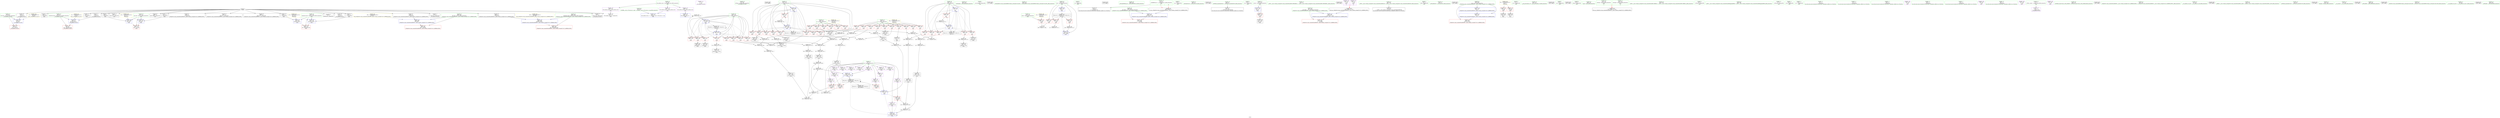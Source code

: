 digraph "SVFG" {
	label="SVFG";

	Node0x561d072da0f0 [shape=record,color=grey,label="{NodeID: 0\nNullPtr}"];
	Node0x561d072da0f0 -> Node0x561d072f9d60[style=solid];
	Node0x561d072da0f0 -> Node0x561d072f9e60[style=solid];
	Node0x561d072da0f0 -> Node0x561d072f9f30[style=solid];
	Node0x561d072da0f0 -> Node0x561d072fa000[style=solid];
	Node0x561d072da0f0 -> Node0x561d072fa0d0[style=solid];
	Node0x561d072da0f0 -> Node0x561d072fa1a0[style=solid];
	Node0x561d072da0f0 -> Node0x561d072fa270[style=solid];
	Node0x561d072da0f0 -> Node0x561d072fa340[style=solid];
	Node0x561d072da0f0 -> Node0x561d072fa410[style=solid];
	Node0x561d072da0f0 -> Node0x561d072fa4e0[style=solid];
	Node0x561d072da0f0 -> Node0x561d072fa5b0[style=solid];
	Node0x561d072da0f0 -> Node0x561d072fa680[style=solid];
	Node0x561d072da0f0 -> Node0x561d072fa750[style=solid];
	Node0x561d072da0f0 -> Node0x561d072fa820[style=solid];
	Node0x561d072da0f0 -> Node0x561d072fa8f0[style=solid];
	Node0x561d072da0f0 -> Node0x561d072fa9c0[style=solid];
	Node0x561d072da0f0 -> Node0x561d072faa90[style=solid];
	Node0x561d072da0f0 -> Node0x561d072fab60[style=solid];
	Node0x561d072da0f0 -> Node0x561d072fac30[style=solid];
	Node0x561d072da0f0 -> Node0x561d072fb880[style=solid];
	Node0x561d072fb780 [shape=record,color=blue,label="{NodeID: 194\n431\<--34\nllvm.global_ctors_1\<--_GLOBAL__sub_I_C.Tan.one_0_1.cpp\nGlob }"];
	Node0x561d072f8790 [shape=record,color=purple,label="{NodeID: 111\n71\<--11\n\<--.str\n__cxx_global_var_init.1\n}"];
	Node0x561d072f6a00 [shape=record,color=green,label="{NodeID: 28\n62\<--63\nref.tmp\<--ref.tmp_field_insensitive\n__cxx_global_var_init.1\n}"];
	Node0x561d073016c0 [shape=record,color=black,label="{NodeID: 388\n157 = PHI()\n}"];
	Node0x561d07309ba0 [shape=record,color=grey,label="{NodeID: 305\n304 = Binary(303, 191, )\n}"];
	Node0x561d07309ba0 -> Node0x561d072fc5b0[style=solid];
	Node0x561d072fe950 [shape=record,color=red,label="{NodeID: 139\n345\<--116\nexn\<--exn.slot\nmain\n}"];
	Node0x561d072f9350 [shape=record,color=green,label="{NodeID: 56\n331\<--332\n_ZNSolsEd\<--_ZNSolsEd_field_insensitive\n}"];
	Node0x561d07300010 [shape=record,color=red,label="{NodeID: 167\n236\<--132\n\<--i27\nmain\n}"];
	Node0x561d07300010 -> Node0x561d0730bb20[style=solid];
	Node0x561d072fab60 [shape=record,color=black,label="{NodeID: 84\n397\<--3\nlpad.val\<--dummyVal\n_ZStplIcSt11char_traitsIcESaIcEENSt7__cxx1112basic_stringIT_T0_T1_EERKS8_PKS5_\n}"];
	Node0x561d072eae80 [shape=record,color=green,label="{NodeID: 1\n7\<--1\n__dso_handle\<--dummyObj\nGlob }"];
	Node0x561d0731cc80 [shape=record,color=yellow,style=double,label="{NodeID: 361\n36V_1 = ENCHI(MR_36V_0)\npts\{367 \}\nFun[_ZStplIcSt11char_traitsIcESaIcEENSt7__cxx1112basic_stringIT_T0_T1_EERKS8_PKS5_]}"];
	Node0x561d0731cc80 -> Node0x561d072fcb60[style=dashed];
	Node0x561d072fb880 [shape=record,color=blue, style = dotted,label="{NodeID: 195\n432\<--3\nllvm.global_ctors_2\<--dummyVal\nGlob }"];
	Node0x561d072f8860 [shape=record,color=purple,label="{NodeID: 112\n180\<--13\n\<--dp\nmain\n}"];
	Node0x561d072f8860 -> Node0x561d072fbcc0[style=solid];
	Node0x561d072f6ad0 [shape=record,color=green,label="{NodeID: 29\n64\<--65\nexn.slot\<--exn.slot_field_insensitive\n__cxx_global_var_init.1\n}"];
	Node0x561d072f6ad0 -> Node0x561d072fe6e0[style=solid];
	Node0x561d072f6ad0 -> Node0x561d072fb980[style=solid];
	Node0x561d073017c0 [shape=record,color=black,label="{NodeID: 389\n171 = PHI()\n}"];
	Node0x561d07309d20 [shape=record,color=grey,label="{NodeID: 306\n293 = Binary(283, 292, )\n}"];
	Node0x561d07309d20 -> Node0x561d07308ca0[style=solid];
	Node0x561d072fea20 [shape=record,color=red,label="{NodeID: 140\n346\<--118\nsel\<--ehselector.slot\nmain\n}"];
	Node0x561d072f9450 [shape=record,color=green,label="{NodeID: 57\n334\<--335\n_ZSt4endlIcSt11char_traitsIcEERSt13basic_ostreamIT_T0_ES6_\<--_ZSt4endlIcSt11char_traitsIcEERSt13basic_ostreamIT_T0_ES6__field_insensitive\n}"];
	Node0x561d073178f0 [shape=record,color=black,label="{NodeID: 334\nMR_16V_3 = PHI(MR_16V_4, MR_16V_2, )\npts\{125 \}\n}"];
	Node0x561d073178f0 -> Node0x561d072febc0[style=dashed];
	Node0x561d073178f0 -> Node0x561d072fec90[style=dashed];
	Node0x561d073178f0 -> Node0x561d072fed60[style=dashed];
	Node0x561d073178f0 -> Node0x561d072fc750[style=dashed];
	Node0x561d073000e0 [shape=record,color=red,label="{NodeID: 168\n243\<--132\n\<--i27\nmain\n}"];
	Node0x561d073000e0 -> Node0x561d0730bfa0[style=solid];
	Node0x561d072fac30 [shape=record,color=black,label="{NodeID: 85\n398\<--3\nlpad.val1\<--dummyVal\n_ZStplIcSt11char_traitsIcESaIcEENSt7__cxx1112basic_stringIT_T0_T1_EERKS8_PKS5_\n}"];
	Node0x561d072da1e0 [shape=record,color=green,label="{NodeID: 2\n11\<--1\n.str\<--dummyObj\nGlob }"];
	Node0x561d0731cd60 [shape=record,color=yellow,style=double,label="{NodeID: 362\n38V_1 = ENCHI(MR_38V_0)\npts\{369 \}\nFun[_ZStplIcSt11char_traitsIcESaIcEENSt7__cxx1112basic_stringIT_T0_T1_EERKS8_PKS5_]}"];
	Node0x561d0731cd60 -> Node0x561d072fcc30[style=dashed];
	Node0x561d072fb980 [shape=record,color=blue,label="{NodeID: 196\n64\<--83\nexn.slot\<--\n__cxx_global_var_init.1\n}"];
	Node0x561d072fb980 -> Node0x561d072fe6e0[style=dashed];
	Node0x561d072f8930 [shape=record,color=purple,label="{NodeID: 113\n193\<--13\narrayidx\<--dp\nmain\n}"];
	Node0x561d072f6ba0 [shape=record,color=green,label="{NodeID: 30\n66\<--67\nehselector.slot\<--ehselector.slot_field_insensitive\n__cxx_global_var_init.1\n}"];
	Node0x561d072f6ba0 -> Node0x561d072fe7b0[style=solid];
	Node0x561d072f6ba0 -> Node0x561d072fba50[style=solid];
	Node0x561d073018c0 [shape=record,color=black,label="{NodeID: 390\n172 = PHI()\n}"];
	Node0x561d07309ea0 [shape=record,color=grey,label="{NodeID: 307\n283 = Binary(277, 282, )\n}"];
	Node0x561d07309ea0 -> Node0x561d07309d20[style=solid];
	Node0x561d072feaf0 [shape=record,color=red,label="{NodeID: 141\n168\<--122\n\<--tests\nmain\n}"];
	Node0x561d072feaf0 -> Node0x561d0730bca0[style=solid];
	Node0x561d072f9550 [shape=record,color=green,label="{NodeID: 58\n336\<--337\n_ZNSolsEPFRSoS_E\<--_ZNSolsEPFRSoS_E_field_insensitive\n}"];
	Node0x561d07317df0 [shape=record,color=black,label="{NodeID: 335\nMR_22V_2 = PHI(MR_22V_4, MR_22V_1, )\npts\{131 \}\n}"];
	Node0x561d07317df0 -> Node0x561d072fbd90[style=dashed];
	Node0x561d073001b0 [shape=record,color=red,label="{NodeID: 169\n246\<--132\n\<--i27\nmain\n}"];
	Node0x561d073001b0 -> Node0x561d0730b0a0[style=solid];
	Node0x561d072fad00 [shape=record,color=black,label="{NodeID: 86\n9\<--8\n\<--_ZL4fileB5cxx11\nCan only get source location for instruction, argument, global var or function.}"];
	Node0x561d072eb2a0 [shape=record,color=green,label="{NodeID: 3\n16\<--1\n.str.2\<--dummyObj\nGlob }"];
	Node0x561d072fba50 [shape=record,color=blue,label="{NodeID: 197\n66\<--85\nehselector.slot\<--\n__cxx_global_var_init.1\n}"];
	Node0x561d072fba50 -> Node0x561d072fe7b0[style=dashed];
	Node0x561d072f8a00 [shape=record,color=purple,label="{NodeID: 114\n194\<--13\narrayidx15\<--dp\nmain\n}"];
	Node0x561d072f8a00 -> Node0x561d07300de0[style=solid];
	Node0x561d072f6c70 [shape=record,color=green,label="{NodeID: 31\n69\<--70\n_ZNSaIcEC1Ev\<--_ZNSaIcEC1Ev_field_insensitive\n}"];
	Node0x561d07301990 [shape=record,color=black,label="{NodeID: 391\n313 = PHI()\n}"];
	Node0x561d0730a020 [shape=record,color=grey,label="{NodeID: 308\n286 = Binary(284, 285, )\n}"];
	Node0x561d0730a020 -> Node0x561d0730a320[style=solid];
	Node0x561d072febc0 [shape=record,color=red,label="{NodeID: 142\n167\<--124\n\<--test\nmain\n}"];
	Node0x561d072febc0 -> Node0x561d0730bca0[style=solid];
	Node0x561d072f9650 [shape=record,color=green,label="{NodeID: 59\n360\<--361\n__lhs.addr\<--__lhs.addr_field_insensitive\n_ZStplIcSt11char_traitsIcESaIcEENSt7__cxx1112basic_stringIT_T0_T1_EERKS8_PKS5_\n}"];
	Node0x561d072f9650 -> Node0x561d07301120[style=solid];
	Node0x561d072f9650 -> Node0x561d072fc820[style=solid];
	Node0x561d073182f0 [shape=record,color=black,label="{NodeID: 336\nMR_24V_2 = PHI(MR_24V_4, MR_24V_1, )\npts\{133 \}\n}"];
	Node0x561d073182f0 -> Node0x561d072fc340[style=dashed];
	Node0x561d07300280 [shape=record,color=red,label="{NodeID: 170\n255\<--132\n\<--i27\nmain\n}"];
	Node0x561d07300280 -> Node0x561d0730b9a0[style=solid];
	Node0x561d072fae00 [shape=record,color=black,label="{NodeID: 87\n45\<--46\n\<--_ZNSt8ios_base4InitD1Ev\nCan only get source location for instruction, argument, global var or function.}"];
	Node0x561d072eabb0 [shape=record,color=green,label="{NodeID: 4\n18\<--1\n.str.3\<--dummyObj\nGlob }"];
	Node0x561d072fbb20 [shape=record,color=blue,label="{NodeID: 198\n112\<--137\nretval\<--\nmain\n}"];
	Node0x561d072fbb20 -> Node0x561d072fe880[style=dashed];
	Node0x561d072f8ad0 [shape=record,color=purple,label="{NodeID: 115\n212\<--13\narrayidx25\<--dp\nmain\n}"];
	Node0x561d072f6d70 [shape=record,color=green,label="{NodeID: 32\n73\<--74\n_ZNSt7__cxx1112basic_stringIcSt11char_traitsIcESaIcEEC1EPKcRKS3_\<--_ZNSt7__cxx1112basic_stringIcSt11char_traitsIcESaIcEEC1EPKcRKS3__field_insensitive\n}"];
	Node0x561d07301ac0 [shape=record,color=black,label="{NodeID: 392\n318 = PHI()\n}"];
	Node0x561d0730a1a0 [shape=record,color=grey,label="{NodeID: 309\n340 = Binary(339, 191, )\n}"];
	Node0x561d0730a1a0 -> Node0x561d072fc750[style=solid];
	Node0x561d072fec90 [shape=record,color=red,label="{NodeID: 143\n316\<--124\n\<--test\nmain\n}"];
	Node0x561d072fec90 -> Node0x561d073092a0[style=solid];
	Node0x561d072f9720 [shape=record,color=green,label="{NodeID: 60\n362\<--363\n__rhs.addr\<--__rhs.addr_field_insensitive\n_ZStplIcSt11char_traitsIcESaIcEENSt7__cxx1112basic_stringIT_T0_T1_EERKS8_PKS5_\n}"];
	Node0x561d072f9720 -> Node0x561d073011f0[style=solid];
	Node0x561d072f9720 -> Node0x561d072fc8f0[style=solid];
	Node0x561d073187f0 [shape=record,color=black,label="{NodeID: 337\nMR_26V_2 = PHI(MR_26V_3, MR_26V_1, )\npts\{135 \}\n}"];
	Node0x561d073187f0 -> Node0x561d072fc410[style=dashed];
	Node0x561d073187f0 -> Node0x561d073187f0[style=dashed];
	Node0x561d07300350 [shape=record,color=red,label="{NodeID: 171\n263\<--132\n\<--i27\nmain\n}"];
	Node0x561d07300350 -> Node0x561d07308820[style=solid];
	Node0x561d072faf00 [shape=record,color=black,label="{NodeID: 88\n79\<--80\n\<--_ZNSt7__cxx1112basic_stringIcSt11char_traitsIcESaIcEED1Ev\nCan only get source location for instruction, argument, global var or function.}"];
	Node0x561d072eac40 [shape=record,color=green,label="{NodeID: 5\n20\<--1\nstdin\<--dummyObj\nGlob }"];
	Node0x561d072fbbf0 [shape=record,color=blue,label="{NodeID: 199\n124\<--137\ntest\<--\nmain\n}"];
	Node0x561d072fbbf0 -> Node0x561d073178f0[style=dashed];
	Node0x561d072fd610 [shape=record,color=purple,label="{NodeID: 116\n213\<--13\narrayidx26\<--dp\nmain\n}"];
	Node0x561d072fd610 -> Node0x561d072fbe60[style=solid];
	Node0x561d072f6e70 [shape=record,color=green,label="{NodeID: 33\n76\<--77\n_ZNSaIcED1Ev\<--_ZNSaIcED1Ev_field_insensitive\n}"];
	Node0x561d07301bc0 [shape=record,color=black,label="{NodeID: 393\n322 = PHI()\n}"];
	Node0x561d0730a320 [shape=record,color=grey,label="{NodeID: 310\n288 = Binary(286, 287, )\n}"];
	Node0x561d0730a320 -> Node0x561d0730a620[style=solid];
	Node0x561d072fed60 [shape=record,color=red,label="{NodeID: 144\n339\<--124\n\<--test\nmain\n}"];
	Node0x561d072fed60 -> Node0x561d0730a1a0[style=solid];
	Node0x561d072f97f0 [shape=record,color=green,label="{NodeID: 61\n364\<--365\nnrvo\<--nrvo_field_insensitive\n_ZStplIcSt11char_traitsIcESaIcEENSt7__cxx1112basic_stringIT_T0_T1_EERKS8_PKS5_\n}"];
	Node0x561d072f97f0 -> Node0x561d073012c0[style=solid];
	Node0x561d072f97f0 -> Node0x561d072fc9c0[style=solid];
	Node0x561d072f97f0 -> Node0x561d072fca90[style=solid];
	Node0x561d07318cf0 [shape=record,color=black,label="{NodeID: 338\nMR_28V_2 = PHI(MR_28V_6, MR_28V_1, )\npts\{150000 \}\n}"];
	Node0x561d07318cf0 -> Node0x561d072fbcc0[style=dashed];
	Node0x561d07300420 [shape=record,color=red,label="{NodeID: 172\n270\<--132\n\<--i27\nmain\n}"];
	Node0x561d07300420 -> Node0x561d072f7f70[style=solid];
	Node0x561d072fb000 [shape=record,color=black,label="{NodeID: 89\n151\<--149\ncall2\<--\nmain\n}"];
	Node0x561d072f58c0 [shape=record,color=green,label="{NodeID: 6\n21\<--1\n.str.4\<--dummyObj\nGlob }"];
	Node0x561d072fbcc0 [shape=record,color=blue,label="{NodeID: 200\n180\<--179\n\<--div\nmain\n}"];
	Node0x561d072fbcc0 -> Node0x561d07300de0[style=dashed];
	Node0x561d072fbcc0 -> Node0x561d072fbe60[style=dashed];
	Node0x561d072fbcc0 -> Node0x561d0731a5f0[style=dashed];
	Node0x561d072fd6e0 [shape=record,color=purple,label="{NodeID: 117\n249\<--13\narrayidx36\<--dp\nmain\n}"];
	Node0x561d072f6f70 [shape=record,color=green,label="{NodeID: 34\n100\<--101\n__gxx_personality_v0\<--__gxx_personality_v0_field_insensitive\n}"];
	Node0x561d07301cc0 [shape=record,color=black,label="{NodeID: 394\n330 = PHI()\n}"];
	Node0x561d0730a4a0 [shape=record,color=grey,label="{NodeID: 311\n291 = Binary(290, 191, )\n}"];
	Node0x561d0730a4a0 -> Node0x561d072f81e0[style=solid];
	Node0x561d072fee30 [shape=record,color=red,label="{NodeID: 145\n173\<--126\n\<--n\nmain\n}"];
	Node0x561d072fee30 -> Node0x561d072fb1a0[style=solid];
	Node0x561d072f98c0 [shape=record,color=green,label="{NodeID: 62\n366\<--367\nexn.slot\<--exn.slot_field_insensitive\n_ZStplIcSt11char_traitsIcESaIcEENSt7__cxx1112basic_stringIT_T0_T1_EERKS8_PKS5_\n}"];
	Node0x561d072f98c0 -> Node0x561d07301390[style=solid];
	Node0x561d072f98c0 -> Node0x561d072fcb60[style=solid];
	Node0x561d073004f0 [shape=record,color=red,label="{NodeID: 173\n287\<--132\n\<--i27\nmain\n}"];
	Node0x561d073004f0 -> Node0x561d0730a320[style=solid];
	Node0x561d072fb0d0 [shape=record,color=black,label="{NodeID: 90\n160\<--158\ncall7\<--\nmain\n}"];
	Node0x561d072f5950 [shape=record,color=green,label="{NodeID: 7\n23\<--1\n.str.5\<--dummyObj\nGlob }"];
	Node0x561d072fbd90 [shape=record,color=blue,label="{NodeID: 201\n130\<--183\ni\<--\nmain\n}"];
	Node0x561d072fbd90 -> Node0x561d072ffb30[style=dashed];
	Node0x561d072fbd90 -> Node0x561d072ffc00[style=dashed];
	Node0x561d072fbd90 -> Node0x561d072ffcd0[style=dashed];
	Node0x561d072fbd90 -> Node0x561d072ffda0[style=dashed];
	Node0x561d072fbd90 -> Node0x561d072ffe70[style=dashed];
	Node0x561d072fbd90 -> Node0x561d072fff40[style=dashed];
	Node0x561d072fbd90 -> Node0x561d072fbf30[style=dashed];
	Node0x561d072fbd90 -> Node0x561d07317df0[style=dashed];
	Node0x561d072fd7b0 [shape=record,color=purple,label="{NodeID: 118\n252\<--13\narrayidx38\<--dp\nmain\n}"];
	Node0x561d072fd7b0 -> Node0x561d07300eb0[style=solid];
	Node0x561d072f7070 [shape=record,color=green,label="{NodeID: 35\n80\<--106\n_ZNSt7__cxx1112basic_stringIcSt11char_traitsIcESaIcEED1Ev\<--_ZNSt7__cxx1112basic_stringIcSt11char_traitsIcESaIcEED1Ev_field_insensitive\n}"];
	Node0x561d072f7070 -> Node0x561d072faf00[style=solid];
	Node0x561d07301dc0 [shape=record,color=black,label="{NodeID: 395\n333 = PHI()\n}"];
	Node0x561d0730a620 [shape=record,color=grey,label="{NodeID: 312\n290 = Binary(288, 289, )\n}"];
	Node0x561d0730a620 -> Node0x561d0730a4a0[style=solid];
	Node0x561d072fef00 [shape=record,color=red,label="{NodeID: 146\n175\<--126\n\<--n\nmain\n}"];
	Node0x561d072fef00 -> Node0x561d07308fa0[style=solid];
	Node0x561d072f9990 [shape=record,color=green,label="{NodeID: 63\n368\<--369\nehselector.slot\<--ehselector.slot_field_insensitive\n_ZStplIcSt11char_traitsIcESaIcEENSt7__cxx1112basic_stringIT_T0_T1_EERKS8_PKS5_\n}"];
	Node0x561d072f9990 -> Node0x561d072fb5b0[style=solid];
	Node0x561d072f9990 -> Node0x561d072fcc30[style=solid];
	Node0x561d073005c0 [shape=record,color=red,label="{NodeID: 174\n295\<--132\n\<--i27\nmain\n}"];
	Node0x561d073005c0 -> Node0x561d072f82b0[style=solid];
	Node0x561d072fb1a0 [shape=record,color=black,label="{NodeID: 91\n174\<--173\nconv\<--\nmain\n}"];
	Node0x561d072fb1a0 -> Node0x561d07309420[style=solid];
	Node0x561d072f59e0 [shape=record,color=green,label="{NodeID: 8\n25\<--1\nstdout\<--dummyObj\nGlob }"];
	Node0x561d072fbe60 [shape=record,color=blue,label="{NodeID: 202\n213\<--209\narrayidx26\<--div23\nmain\n}"];
	Node0x561d072fbe60 -> Node0x561d07300de0[style=dashed];
	Node0x561d072fbe60 -> Node0x561d072fbe60[style=dashed];
	Node0x561d072fbe60 -> Node0x561d0731a5f0[style=dashed];
	Node0x561d072fd880 [shape=record,color=purple,label="{NodeID: 119\n272\<--13\narrayidx50\<--dp\nmain\n}"];
	Node0x561d072f7170 [shape=record,color=green,label="{NodeID: 36\n109\<--110\nmain\<--main_field_insensitive\n}"];
	Node0x561d07301e90 [shape=record,color=black,label="{NodeID: 396\n357 = PHI(114, 120, )\n0th arg _ZStplIcSt11char_traitsIcESaIcEENSt7__cxx1112basic_stringIT_T0_T1_EERKS8_PKS5_ }"];
	Node0x561d0730a7a0 [shape=record,color=grey,label="{NodeID: 313\n217 = Binary(216, 191, )\n}"];
	Node0x561d0730a7a0 -> Node0x561d072fbf30[style=solid];
	Node0x561d072fefd0 [shape=record,color=red,label="{NodeID: 147\n186\<--126\n\<--n\nmain\n}"];
	Node0x561d072fefd0 -> Node0x561d0730be20[style=solid];
	Node0x561d072f9a60 [shape=record,color=green,label="{NodeID: 64\n375\<--376\n_ZNSt7__cxx1112basic_stringIcSt11char_traitsIcESaIcEEC1ERKS4_\<--_ZNSt7__cxx1112basic_stringIcSt11char_traitsIcESaIcEEC1ERKS4__field_insensitive\n}"];
	Node0x561d07300690 [shape=record,color=red,label="{NodeID: 175\n308\<--132\n\<--i27\nmain\n}"];
	Node0x561d07300690 -> Node0x561d07309a20[style=solid];
	Node0x561d072fb270 [shape=record,color=black,label="{NodeID: 92\n178\<--177\nconv11\<--add\nmain\n}"];
	Node0x561d072fb270 -> Node0x561d07309420[style=solid];
	Node0x561d072f5a70 [shape=record,color=green,label="{NodeID: 9\n26\<--1\n_ZSt3cin\<--dummyObj\nGlob }"];
	Node0x561d072fbf30 [shape=record,color=blue,label="{NodeID: 203\n130\<--217\ni\<--inc\nmain\n}"];
	Node0x561d072fbf30 -> Node0x561d072ffb30[style=dashed];
	Node0x561d072fbf30 -> Node0x561d072ffc00[style=dashed];
	Node0x561d072fbf30 -> Node0x561d072ffcd0[style=dashed];
	Node0x561d072fbf30 -> Node0x561d072ffda0[style=dashed];
	Node0x561d072fbf30 -> Node0x561d072ffe70[style=dashed];
	Node0x561d072fbf30 -> Node0x561d072fff40[style=dashed];
	Node0x561d072fbf30 -> Node0x561d072fbf30[style=dashed];
	Node0x561d072fbf30 -> Node0x561d07317df0[style=dashed];
	Node0x561d072fd950 [shape=record,color=purple,label="{NodeID: 120\n276\<--13\narrayidx53\<--dp\nmain\n}"];
	Node0x561d072fd950 -> Node0x561d07300f80[style=solid];
	Node0x561d072f7270 [shape=record,color=green,label="{NodeID: 37\n112\<--113\nretval\<--retval_field_insensitive\nmain\n}"];
	Node0x561d072f7270 -> Node0x561d072fe880[style=solid];
	Node0x561d072f7270 -> Node0x561d072fbb20[style=solid];
	Node0x561d07302290 [shape=record,color=black,label="{NodeID: 397\n358 = PHI(8, 8, )\n1st arg _ZStplIcSt11char_traitsIcESaIcEENSt7__cxx1112basic_stringIT_T0_T1_EERKS8_PKS5_ }"];
	Node0x561d07302290 -> Node0x561d072fc820[style=solid];
	Node0x561d0730a920 [shape=record,color=grey,label="{NodeID: 314\n204 = Binary(202, 203, )\n}"];
	Node0x561d0730a920 -> Node0x561d0730ac20[style=solid];
	Node0x561d072ff0a0 [shape=record,color=red,label="{NodeID: 148\n196\<--126\n\<--n\nmain\n}"];
	Node0x561d072ff0a0 -> Node0x561d0730af20[style=solid];
	Node0x561d072f9b60 [shape=record,color=green,label="{NodeID: 65\n379\<--380\n_ZNSt7__cxx1112basic_stringIcSt11char_traitsIcESaIcEE6appendEPKc\<--_ZNSt7__cxx1112basic_stringIcSt11char_traitsIcESaIcEE6appendEPKc_field_insensitive\n}"];
	Node0x561d07300760 [shape=record,color=red,label="{NodeID: 176\n242\<--134\n\<--j\nmain\n}"];
	Node0x561d07300760 -> Node0x561d0730bfa0[style=solid];
	Node0x561d072fb340 [shape=record,color=black,label="{NodeID: 93\n192\<--190\nidxprom\<--sub\nmain\n}"];
	Node0x561d072f5b00 [shape=record,color=green,label="{NodeID: 10\n27\<--1\n_ZSt4cout\<--dummyObj\nGlob }"];
	Node0x561d072fc000 [shape=record,color=blue,label="{NodeID: 204\n116\<--221\nexn.slot\<--\nmain\n}"];
	Node0x561d072fc000 -> Node0x561d072fe950[style=dashed];
	Node0x561d072fda20 [shape=record,color=purple,label="{NodeID: 121\n297\<--13\narrayidx66\<--dp\nmain\n}"];
	Node0x561d072f7340 [shape=record,color=green,label="{NodeID: 38\n114\<--115\nref.tmp\<--ref.tmp_field_insensitive\nmain\n|{<s0>9}}"];
	Node0x561d072f7340:s0 -> Node0x561d07301e90[style=solid,color=red];
	Node0x561d073023e0 [shape=record,color=black,label="{NodeID: 398\n359 = PHI(142, 155, )\n2nd arg _ZStplIcSt11char_traitsIcESaIcEENSt7__cxx1112basic_stringIT_T0_T1_EERKS8_PKS5_ }"];
	Node0x561d073023e0 -> Node0x561d072fc8f0[style=solid];
	Node0x561d0730aaa0 [shape=record,color=grey,label="{NodeID: 315\n207 = Binary(206, 191, )\n}"];
	Node0x561d0730aaa0 -> Node0x561d072fb4e0[style=solid];
	Node0x561d072ff170 [shape=record,color=red,label="{NodeID: 149\n202\<--126\n\<--n\nmain\n}"];
	Node0x561d072ff170 -> Node0x561d0730a920[style=solid];
	Node0x561d072f9c60 [shape=record,color=green,label="{NodeID: 66\n34\<--425\n_GLOBAL__sub_I_C.Tan.one_0_1.cpp\<--_GLOBAL__sub_I_C.Tan.one_0_1.cpp_field_insensitive\n}"];
	Node0x561d072f9c60 -> Node0x561d072fb780[style=solid];
	Node0x561d0731a5f0 [shape=record,color=black,label="{NodeID: 343\nMR_28V_6 = PHI(MR_28V_7, MR_28V_4, )\npts\{150000 \}\n}"];
	Node0x561d0731a5f0 -> Node0x561d07300eb0[style=dashed];
	Node0x561d0731a5f0 -> Node0x561d07300f80[style=dashed];
	Node0x561d0731a5f0 -> Node0x561d07301050[style=dashed];
	Node0x561d0731a5f0 -> Node0x561d072fc4e0[style=dashed];
	Node0x561d0731a5f0 -> Node0x561d07318cf0[style=dashed];
	Node0x561d0731a5f0 -> Node0x561d0731a5f0[style=dashed];
	Node0x561d07300830 [shape=record,color=red,label="{NodeID: 177\n250\<--134\n\<--j\nmain\n}"];
	Node0x561d07300830 -> Node0x561d072f7d00[style=solid];
	Node0x561d072fb410 [shape=record,color=black,label="{NodeID: 94\n200\<--199\nconv18\<--add17\nmain\n}"];
	Node0x561d072fb410 -> Node0x561d0730b220[style=solid];
	Node0x561d072f5b90 [shape=record,color=green,label="{NodeID: 11\n28\<--1\n.str.6\<--dummyObj\nGlob }"];
	Node0x561d072fc0d0 [shape=record,color=blue,label="{NodeID: 205\n118\<--223\nehselector.slot\<--\nmain\n}"];
	Node0x561d072fc0d0 -> Node0x561d072fea20[style=dashed];
	Node0x561d072fdaf0 [shape=record,color=purple,label="{NodeID: 122\n300\<--13\narrayidx68\<--dp\nmain\n}"];
	Node0x561d072fdaf0 -> Node0x561d072fc4e0[style=solid];
	Node0x561d072f7410 [shape=record,color=green,label="{NodeID: 39\n116\<--117\nexn.slot\<--exn.slot_field_insensitive\nmain\n}"];
	Node0x561d072f7410 -> Node0x561d072fe950[style=solid];
	Node0x561d072f7410 -> Node0x561d072fc000[style=solid];
	Node0x561d072f7410 -> Node0x561d072fc1a0[style=solid];
	Node0x561d0730ac20 [shape=record,color=grey,label="{NodeID: 316\n206 = Binary(204, 205, )\n}"];
	Node0x561d0730ac20 -> Node0x561d0730aaa0[style=solid];
	Node0x561d072ff240 [shape=record,color=red,label="{NodeID: 150\n237\<--126\n\<--n\nmain\n}"];
	Node0x561d072ff240 -> Node0x561d0730bb20[style=solid];
	Node0x561d072f9d60 [shape=record,color=black,label="{NodeID: 67\n2\<--3\ndummyVal\<--dummyVal\n}"];
	Node0x561d0731aaf0 [shape=record,color=yellow,style=double,label="{NodeID: 344\n6V_1 = ENCHI(MR_6V_0)\npts\{1 \}\nFun[main]}"];
	Node0x561d0731aaf0 -> Node0x561d072fe540[style=dashed];
	Node0x561d0731aaf0 -> Node0x561d072fe610[style=dashed];
	Node0x561d07300900 [shape=record,color=red,label="{NodeID: 178\n265\<--134\n\<--j\nmain\n}"];
	Node0x561d07300900 -> Node0x561d073089a0[style=solid];
	Node0x561d072fb4e0 [shape=record,color=black,label="{NodeID: 95\n208\<--207\nconv22\<--add21\nmain\n}"];
	Node0x561d072fb4e0 -> Node0x561d0730b6a0[style=solid];
	Node0x561d072f5c20 [shape=record,color=green,label="{NodeID: 12\n30\<--1\n.str.7\<--dummyObj\nGlob }"];
	Node0x561d072fc1a0 [shape=record,color=blue,label="{NodeID: 206\n116\<--228\nexn.slot\<--\nmain\n}"];
	Node0x561d072fc1a0 -> Node0x561d072fe950[style=dashed];
	Node0x561d072fdbc0 [shape=record,color=purple,label="{NodeID: 123\n325\<--13\narrayidx80\<--dp\nmain\n}"];
	Node0x561d072f74e0 [shape=record,color=green,label="{NodeID: 40\n118\<--119\nehselector.slot\<--ehselector.slot_field_insensitive\nmain\n}"];
	Node0x561d072f74e0 -> Node0x561d072fea20[style=solid];
	Node0x561d072f74e0 -> Node0x561d072fc0d0[style=solid];
	Node0x561d072f74e0 -> Node0x561d072fc270[style=solid];
	Node0x561d0730ada0 [shape=record,color=grey,label="{NodeID: 317\n199 = Binary(198, 191, )\n}"];
	Node0x561d0730ada0 -> Node0x561d072fb410[style=solid];
	Node0x561d072ff310 [shape=record,color=red,label="{NodeID: 151\n254\<--126\n\<--n\nmain\n}"];
	Node0x561d072ff310 -> Node0x561d0730b9a0[style=solid];
	Node0x561d072f9e60 [shape=record,color=black,label="{NodeID: 68\n82\<--3\n\<--dummyVal\n__cxx_global_var_init.1\n}"];
	Node0x561d073009d0 [shape=record,color=red,label="{NodeID: 179\n273\<--134\n\<--j\nmain\n}"];
	Node0x561d073009d0 -> Node0x561d07309120[style=solid];
	Node0x561d072f7b60 [shape=record,color=black,label="{NodeID: 96\n211\<--210\nidxprom24\<--\nmain\n}"];
	Node0x561d072f5cb0 [shape=record,color=green,label="{NodeID: 13\n33\<--1\n\<--dummyObj\nCan only get source location for instruction, argument, global var or function.}"];
	Node0x561d072fc270 [shape=record,color=blue,label="{NodeID: 207\n118\<--230\nehselector.slot\<--\nmain\n}"];
	Node0x561d072fc270 -> Node0x561d072fea20[style=dashed];
	Node0x561d072fdc90 [shape=record,color=purple,label="{NodeID: 124\n328\<--13\narrayidx82\<--dp\nmain\n}"];
	Node0x561d072fdc90 -> Node0x561d07301050[style=solid];
	Node0x561d072f75b0 [shape=record,color=green,label="{NodeID: 41\n120\<--121\nref.tmp3\<--ref.tmp3_field_insensitive\nmain\n|{<s0>13}}"];
	Node0x561d072f75b0:s0 -> Node0x561d07301e90[style=solid,color=red];
	Node0x561d0730af20 [shape=record,color=grey,label="{NodeID: 318\n198 = Binary(196, 197, )\n}"];
	Node0x561d0730af20 -> Node0x561d0730ada0[style=solid];
	Node0x561d072ff3e0 [shape=record,color=red,label="{NodeID: 152\n260\<--126\n\<--n\nmain\n}"];
	Node0x561d072ff3e0 -> Node0x561d0730b3a0[style=solid];
	Node0x561d072f9f30 [shape=record,color=black,label="{NodeID: 69\n83\<--3\n\<--dummyVal\n__cxx_global_var_init.1\n}"];
	Node0x561d072f9f30 -> Node0x561d072fb980[style=solid];
	Node0x561d0731b6f0 [shape=record,color=yellow,style=double,label="{NodeID: 346\n10V_1 = ENCHI(MR_10V_0)\npts\{117 \}\nFun[main]}"];
	Node0x561d0731b6f0 -> Node0x561d072fc000[style=dashed];
	Node0x561d0731b6f0 -> Node0x561d072fc1a0[style=dashed];
	Node0x561d07300aa0 [shape=record,color=red,label="{NodeID: 180\n279\<--134\n\<--j\nmain\n}"];
	Node0x561d07300aa0 -> Node0x561d073095a0[style=solid];
	Node0x561d072f7c30 [shape=record,color=black,label="{NodeID: 97\n248\<--247\nidxprom35\<--sub34\nmain\n}"];
	Node0x561d072f5d40 [shape=record,color=green,label="{NodeID: 14\n137\<--1\n\<--dummyObj\nCan only get source location for instruction, argument, global var or function.}"];
	Node0x561d072fc340 [shape=record,color=blue,label="{NodeID: 208\n132\<--183\ni27\<--\nmain\n}"];
	Node0x561d072fc340 -> Node0x561d07300010[style=dashed];
	Node0x561d072fc340 -> Node0x561d073000e0[style=dashed];
	Node0x561d072fc340 -> Node0x561d073001b0[style=dashed];
	Node0x561d072fc340 -> Node0x561d07300280[style=dashed];
	Node0x561d072fc340 -> Node0x561d07300350[style=dashed];
	Node0x561d072fc340 -> Node0x561d07300420[style=dashed];
	Node0x561d072fc340 -> Node0x561d073004f0[style=dashed];
	Node0x561d072fc340 -> Node0x561d073005c0[style=dashed];
	Node0x561d072fc340 -> Node0x561d07300690[style=dashed];
	Node0x561d072fc340 -> Node0x561d072fc680[style=dashed];
	Node0x561d072fc340 -> Node0x561d073182f0[style=dashed];
	Node0x561d072fdd60 [shape=record,color=purple,label="{NodeID: 125\n142\<--16\n\<--.str.2\nmain\n|{<s0>9}}"];
	Node0x561d072fdd60:s0 -> Node0x561d073023e0[style=solid,color=red];
	Node0x561d072f7680 [shape=record,color=green,label="{NodeID: 42\n122\<--123\ntests\<--tests_field_insensitive\nmain\n}"];
	Node0x561d072f7680 -> Node0x561d072feaf0[style=solid];
	Node0x561d0730b0a0 [shape=record,color=grey,label="{NodeID: 319\n247 = Binary(246, 191, )\n}"];
	Node0x561d0730b0a0 -> Node0x561d072f7c30[style=solid];
	Node0x561d072ff4b0 [shape=record,color=red,label="{NodeID: 153\n284\<--126\n\<--n\nmain\n}"];
	Node0x561d072ff4b0 -> Node0x561d0730a020[style=solid];
	Node0x561d072fa000 [shape=record,color=black,label="{NodeID: 70\n85\<--3\n\<--dummyVal\n__cxx_global_var_init.1\n}"];
	Node0x561d072fa000 -> Node0x561d072fba50[style=solid];
	Node0x561d0731b7d0 [shape=record,color=yellow,style=double,label="{NodeID: 347\n12V_1 = ENCHI(MR_12V_0)\npts\{119 \}\nFun[main]}"];
	Node0x561d0731b7d0 -> Node0x561d072fc0d0[style=dashed];
	Node0x561d0731b7d0 -> Node0x561d072fc270[style=dashed];
	Node0x561d07300b70 [shape=record,color=red,label="{NodeID: 181\n289\<--134\n\<--j\nmain\n}"];
	Node0x561d07300b70 -> Node0x561d0730a620[style=solid];
	Node0x561d072f7d00 [shape=record,color=black,label="{NodeID: 98\n251\<--250\nidxprom37\<--\nmain\n}"];
	Node0x561d072f5dd0 [shape=record,color=green,label="{NodeID: 15\n139\<--1\n\<--dummyObj\nCan only get source location for instruction, argument, global var or function.}"];
	Node0x561d07308820 [shape=record,color=grey,label="{NodeID: 292\n264 = Binary(262, 263, )\n}"];
	Node0x561d07308820 -> Node0x561d073089a0[style=solid];
	Node0x561d072fc410 [shape=record,color=blue,label="{NodeID: 209\n134\<--191\nj\<--\nmain\n}"];
	Node0x561d072fc410 -> Node0x561d07300760[style=dashed];
	Node0x561d072fc410 -> Node0x561d07300830[style=dashed];
	Node0x561d072fc410 -> Node0x561d07300900[style=dashed];
	Node0x561d072fc410 -> Node0x561d073009d0[style=dashed];
	Node0x561d072fc410 -> Node0x561d07300aa0[style=dashed];
	Node0x561d072fc410 -> Node0x561d07300b70[style=dashed];
	Node0x561d072fc410 -> Node0x561d07300c40[style=dashed];
	Node0x561d072fc410 -> Node0x561d07300d10[style=dashed];
	Node0x561d072fc410 -> Node0x561d072fc410[style=dashed];
	Node0x561d072fc410 -> Node0x561d072fc5b0[style=dashed];
	Node0x561d072fc410 -> Node0x561d073187f0[style=dashed];
	Node0x561d072fde30 [shape=record,color=purple,label="{NodeID: 126\n150\<--18\n\<--.str.3\nmain\n}"];
	Node0x561d072f7750 [shape=record,color=green,label="{NodeID: 43\n124\<--125\ntest\<--test_field_insensitive\nmain\n}"];
	Node0x561d072f7750 -> Node0x561d072febc0[style=solid];
	Node0x561d072f7750 -> Node0x561d072fec90[style=solid];
	Node0x561d072f7750 -> Node0x561d072fed60[style=solid];
	Node0x561d072f7750 -> Node0x561d072fbbf0[style=solid];
	Node0x561d072f7750 -> Node0x561d072fc750[style=solid];
	Node0x561d0730b220 [shape=record,color=grey,label="{NodeID: 320\n201 = Binary(195, 200, )\n}"];
	Node0x561d0730b220 -> Node0x561d0730b6a0[style=solid];
	Node0x561d072ff580 [shape=record,color=red,label="{NodeID: 154\n323\<--126\n\<--n\nmain\n}"];
	Node0x561d072ff580 -> Node0x561d072f8450[style=solid];
	Node0x561d072fa0d0 [shape=record,color=black,label="{NodeID: 71\n91\<--3\nlpad.val\<--dummyVal\n__cxx_global_var_init.1\n}"];
	Node0x561d0731b8b0 [shape=record,color=yellow,style=double,label="{NodeID: 348\n14V_1 = ENCHI(MR_14V_0)\npts\{123 \}\nFun[main]}"];
	Node0x561d0731b8b0 -> Node0x561d072feaf0[style=dashed];
	Node0x561d07300c40 [shape=record,color=red,label="{NodeID: 182\n298\<--134\n\<--j\nmain\n}"];
	Node0x561d07300c40 -> Node0x561d072f8380[style=solid];
	Node0x561d072f7dd0 [shape=record,color=black,label="{NodeID: 99\n258\<--257\nconv41\<--add40\nmain\n}"];
	Node0x561d072f7dd0 -> Node0x561d0730b520[style=solid];
	Node0x561d072f5e60 [shape=record,color=green,label="{NodeID: 16\n183\<--1\n\<--dummyObj\nCan only get source location for instruction, argument, global var or function.}"];
	Node0x561d073089a0 [shape=record,color=grey,label="{NodeID: 293\n266 = Binary(264, 265, )\n}"];
	Node0x561d073089a0 -> Node0x561d07308b20[style=solid];
	Node0x561d072fc4e0 [shape=record,color=blue,label="{NodeID: 210\n300\<--294\narrayidx68\<--add64\nmain\n}"];
	Node0x561d072fc4e0 -> Node0x561d07300eb0[style=dashed];
	Node0x561d072fc4e0 -> Node0x561d07300f80[style=dashed];
	Node0x561d072fc4e0 -> Node0x561d072fc4e0[style=dashed];
	Node0x561d072fc4e0 -> Node0x561d0731a5f0[style=dashed];
	Node0x561d072fdf00 [shape=record,color=purple,label="{NodeID: 127\n155\<--21\n\<--.str.4\nmain\n|{<s0>13}}"];
	Node0x561d072fdf00:s0 -> Node0x561d073023e0[style=solid,color=red];
	Node0x561d072f7820 [shape=record,color=green,label="{NodeID: 44\n126\<--127\nn\<--n_field_insensitive\nmain\n}"];
	Node0x561d072f7820 -> Node0x561d072fee30[style=solid];
	Node0x561d072f7820 -> Node0x561d072fef00[style=solid];
	Node0x561d072f7820 -> Node0x561d072fefd0[style=solid];
	Node0x561d072f7820 -> Node0x561d072ff0a0[style=solid];
	Node0x561d072f7820 -> Node0x561d072ff170[style=solid];
	Node0x561d072f7820 -> Node0x561d072ff240[style=solid];
	Node0x561d072f7820 -> Node0x561d072ff310[style=solid];
	Node0x561d072f7820 -> Node0x561d072ff3e0[style=solid];
	Node0x561d072f7820 -> Node0x561d072ff4b0[style=solid];
	Node0x561d072f7820 -> Node0x561d072ff580[style=solid];
	Node0x561d0730b3a0 [shape=record,color=grey,label="{NodeID: 321\n262 = Binary(260, 261, )\n}"];
	Node0x561d0730b3a0 -> Node0x561d07308820[style=solid];
	Node0x561d072ff650 [shape=record,color=red,label="{NodeID: 155\n176\<--128\n\<--m\nmain\n}"];
	Node0x561d072ff650 -> Node0x561d07308fa0[style=solid];
	Node0x561d072fa1a0 [shape=record,color=black,label="{NodeID: 72\n92\<--3\nlpad.val1\<--dummyVal\n__cxx_global_var_init.1\n}"];
	Node0x561d07300d10 [shape=record,color=red,label="{NodeID: 183\n303\<--134\n\<--j\nmain\n}"];
	Node0x561d07300d10 -> Node0x561d07309ba0[style=solid];
	Node0x561d072f7ea0 [shape=record,color=black,label="{NodeID: 100\n268\<--267\nconv47\<--add46\nmain\n}"];
	Node0x561d072f7ea0 -> Node0x561d07308e20[style=solid];
	Node0x561d072f5f30 [shape=record,color=green,label="{NodeID: 17\n191\<--1\n\<--dummyObj\nCan only get source location for instruction, argument, global var or function.}"];
	Node0x561d07308b20 [shape=record,color=grey,label="{NodeID: 294\n267 = Binary(266, 191, )\n}"];
	Node0x561d07308b20 -> Node0x561d072f7ea0[style=solid];
	Node0x561d072fc5b0 [shape=record,color=blue,label="{NodeID: 211\n134\<--304\nj\<--inc70\nmain\n}"];
	Node0x561d072fc5b0 -> Node0x561d07300760[style=dashed];
	Node0x561d072fc5b0 -> Node0x561d07300830[style=dashed];
	Node0x561d072fc5b0 -> Node0x561d07300900[style=dashed];
	Node0x561d072fc5b0 -> Node0x561d073009d0[style=dashed];
	Node0x561d072fc5b0 -> Node0x561d07300aa0[style=dashed];
	Node0x561d072fc5b0 -> Node0x561d07300b70[style=dashed];
	Node0x561d072fc5b0 -> Node0x561d07300c40[style=dashed];
	Node0x561d072fc5b0 -> Node0x561d07300d10[style=dashed];
	Node0x561d072fc5b0 -> Node0x561d072fc410[style=dashed];
	Node0x561d072fc5b0 -> Node0x561d072fc5b0[style=dashed];
	Node0x561d072fc5b0 -> Node0x561d073187f0[style=dashed];
	Node0x561d072fdfd0 [shape=record,color=purple,label="{NodeID: 128\n159\<--23\n\<--.str.5\nmain\n}"];
	Node0x561d072f78f0 [shape=record,color=green,label="{NodeID: 45\n128\<--129\nm\<--m_field_insensitive\nmain\n}"];
	Node0x561d072f78f0 -> Node0x561d072ff650[style=solid];
	Node0x561d072f78f0 -> Node0x561d072ff720[style=solid];
	Node0x561d072f78f0 -> Node0x561d072ff7f0[style=solid];
	Node0x561d072f78f0 -> Node0x561d072ff8c0[style=solid];
	Node0x561d072f78f0 -> Node0x561d072ff990[style=solid];
	Node0x561d072f78f0 -> Node0x561d072ffa60[style=solid];
	Node0x561d0730b520 [shape=record,color=grey,label="{NodeID: 322\n259 = Binary(253, 258, )\n}"];
	Node0x561d0730b520 -> Node0x561d07308e20[style=solid];
	Node0x561d072ff720 [shape=record,color=red,label="{NodeID: 156\n203\<--128\n\<--m\nmain\n}"];
	Node0x561d072ff720 -> Node0x561d0730a920[style=solid];
	Node0x561d072fa270 [shape=record,color=black,label="{NodeID: 73\n220\<--3\n\<--dummyVal\nmain\n}"];
	Node0x561d0731ba70 [shape=record,color=yellow,style=double,label="{NodeID: 350\n18V_1 = ENCHI(MR_18V_0)\npts\{127 \}\nFun[main]}"];
	Node0x561d0731ba70 -> Node0x561d072fee30[style=dashed];
	Node0x561d0731ba70 -> Node0x561d072fef00[style=dashed];
	Node0x561d0731ba70 -> Node0x561d072fefd0[style=dashed];
	Node0x561d0731ba70 -> Node0x561d072ff0a0[style=dashed];
	Node0x561d0731ba70 -> Node0x561d072ff170[style=dashed];
	Node0x561d0731ba70 -> Node0x561d072ff240[style=dashed];
	Node0x561d0731ba70 -> Node0x561d072ff310[style=dashed];
	Node0x561d0731ba70 -> Node0x561d072ff3e0[style=dashed];
	Node0x561d0731ba70 -> Node0x561d072ff4b0[style=dashed];
	Node0x561d0731ba70 -> Node0x561d072ff580[style=dashed];
	Node0x561d07300de0 [shape=record,color=red,label="{NodeID: 184\n195\<--194\n\<--arrayidx15\nmain\n}"];
	Node0x561d07300de0 -> Node0x561d0730b220[style=solid];
	Node0x561d072f7f70 [shape=record,color=black,label="{NodeID: 101\n271\<--270\nidxprom49\<--\nmain\n}"];
	Node0x561d072f6000 [shape=record,color=green,label="{NodeID: 18\n382\<--1\n\<--dummyObj\nCan only get source location for instruction, argument, global var or function.}"];
	Node0x561d07308ca0 [shape=record,color=grey,label="{NodeID: 295\n294 = Binary(269, 293, )\n}"];
	Node0x561d07308ca0 -> Node0x561d072fc4e0[style=solid];
	Node0x561d072fc680 [shape=record,color=blue,label="{NodeID: 212\n132\<--309\ni27\<--inc73\nmain\n}"];
	Node0x561d072fc680 -> Node0x561d07300010[style=dashed];
	Node0x561d072fc680 -> Node0x561d073000e0[style=dashed];
	Node0x561d072fc680 -> Node0x561d073001b0[style=dashed];
	Node0x561d072fc680 -> Node0x561d07300280[style=dashed];
	Node0x561d072fc680 -> Node0x561d07300350[style=dashed];
	Node0x561d072fc680 -> Node0x561d07300420[style=dashed];
	Node0x561d072fc680 -> Node0x561d073004f0[style=dashed];
	Node0x561d072fc680 -> Node0x561d073005c0[style=dashed];
	Node0x561d072fc680 -> Node0x561d07300690[style=dashed];
	Node0x561d072fc680 -> Node0x561d072fc680[style=dashed];
	Node0x561d072fc680 -> Node0x561d073182f0[style=dashed];
	Node0x561d072fe0a0 [shape=record,color=purple,label="{NodeID: 129\n312\<--28\n\<--.str.6\nmain\n}"];
	Node0x561d072f79c0 [shape=record,color=green,label="{NodeID: 46\n130\<--131\ni\<--i_field_insensitive\nmain\n}"];
	Node0x561d072f79c0 -> Node0x561d072ffb30[style=solid];
	Node0x561d072f79c0 -> Node0x561d072ffc00[style=solid];
	Node0x561d072f79c0 -> Node0x561d072ffcd0[style=solid];
	Node0x561d072f79c0 -> Node0x561d072ffda0[style=solid];
	Node0x561d072f79c0 -> Node0x561d072ffe70[style=solid];
	Node0x561d072f79c0 -> Node0x561d072fff40[style=solid];
	Node0x561d072f79c0 -> Node0x561d072fbd90[style=solid];
	Node0x561d072f79c0 -> Node0x561d072fbf30[style=solid];
	Node0x561d0730b6a0 [shape=record,color=grey,label="{NodeID: 323\n209 = Binary(201, 208, )\n}"];
	Node0x561d0730b6a0 -> Node0x561d072fbe60[style=solid];
	Node0x561d072ff7f0 [shape=record,color=red,label="{NodeID: 157\n261\<--128\n\<--m\nmain\n}"];
	Node0x561d072ff7f0 -> Node0x561d0730b3a0[style=solid];
	Node0x561d072fa340 [shape=record,color=black,label="{NodeID: 74\n221\<--3\n\<--dummyVal\nmain\n}"];
	Node0x561d072fa340 -> Node0x561d072fc000[style=solid];
	Node0x561d0731bb50 [shape=record,color=yellow,style=double,label="{NodeID: 351\n20V_1 = ENCHI(MR_20V_0)\npts\{129 \}\nFun[main]}"];
	Node0x561d0731bb50 -> Node0x561d072ff650[style=dashed];
	Node0x561d0731bb50 -> Node0x561d072ff720[style=dashed];
	Node0x561d0731bb50 -> Node0x561d072ff7f0[style=dashed];
	Node0x561d0731bb50 -> Node0x561d072ff8c0[style=dashed];
	Node0x561d0731bb50 -> Node0x561d072ff990[style=dashed];
	Node0x561d0731bb50 -> Node0x561d072ffa60[style=dashed];
	Node0x561d07300eb0 [shape=record,color=red,label="{NodeID: 185\n253\<--252\n\<--arrayidx38\nmain\n}"];
	Node0x561d07300eb0 -> Node0x561d0730b520[style=solid];
	Node0x561d072f8040 [shape=record,color=black,label="{NodeID: 102\n275\<--274\nidxprom52\<--sub51\nmain\n}"];
	Node0x561d072f6100 [shape=record,color=green,label="{NodeID: 19\n4\<--6\n_ZStL8__ioinit\<--_ZStL8__ioinit_field_insensitive\nGlob }"];
	Node0x561d072f6100 -> Node0x561d072f86c0[style=solid];
	Node0x561d07308e20 [shape=record,color=grey,label="{NodeID: 296\n269 = Binary(259, 268, )\n}"];
	Node0x561d07308e20 -> Node0x561d07308ca0[style=solid];
	Node0x561d072fc750 [shape=record,color=blue,label="{NodeID: 213\n124\<--340\ntest\<--inc86\nmain\n}"];
	Node0x561d072fc750 -> Node0x561d073178f0[style=dashed];
	Node0x561d072fe170 [shape=record,color=purple,label="{NodeID: 130\n321\<--30\n\<--.str.7\nmain\n}"];
	Node0x561d072f7a90 [shape=record,color=green,label="{NodeID: 47\n132\<--133\ni27\<--i27_field_insensitive\nmain\n}"];
	Node0x561d072f7a90 -> Node0x561d07300010[style=solid];
	Node0x561d072f7a90 -> Node0x561d073000e0[style=solid];
	Node0x561d072f7a90 -> Node0x561d073001b0[style=solid];
	Node0x561d072f7a90 -> Node0x561d07300280[style=solid];
	Node0x561d072f7a90 -> Node0x561d07300350[style=solid];
	Node0x561d072f7a90 -> Node0x561d07300420[style=solid];
	Node0x561d072f7a90 -> Node0x561d073004f0[style=solid];
	Node0x561d072f7a90 -> Node0x561d073005c0[style=solid];
	Node0x561d072f7a90 -> Node0x561d07300690[style=solid];
	Node0x561d072f7a90 -> Node0x561d072fc340[style=solid];
	Node0x561d072f7a90 -> Node0x561d072fc680[style=solid];
	Node0x561d0730b820 [shape=record,color=grey,label="{NodeID: 324\n257 = Binary(256, 191, )\n}"];
	Node0x561d0730b820 -> Node0x561d072f7dd0[style=solid];
	Node0x561d072ff8c0 [shape=record,color=red,label="{NodeID: 158\n278\<--128\n\<--m\nmain\n}"];
	Node0x561d072ff8c0 -> Node0x561d073095a0[style=solid];
	Node0x561d072fa410 [shape=record,color=black,label="{NodeID: 75\n223\<--3\n\<--dummyVal\nmain\n}"];
	Node0x561d072fa410 -> Node0x561d072fc0d0[style=solid];
	Node0x561d07300f80 [shape=record,color=red,label="{NodeID: 186\n277\<--276\n\<--arrayidx53\nmain\n}"];
	Node0x561d07300f80 -> Node0x561d07309ea0[style=solid];
	Node0x561d072f8110 [shape=record,color=black,label="{NodeID: 103\n282\<--281\nconv56\<--add55\nmain\n}"];
	Node0x561d072f8110 -> Node0x561d07309ea0[style=solid];
	Node0x561d072f6200 [shape=record,color=green,label="{NodeID: 20\n8\<--10\n_ZL4fileB5cxx11\<--_ZL4fileB5cxx11_field_insensitive\nGlob |{|<s1>9|<s2>13}}"];
	Node0x561d072f6200 -> Node0x561d072fad00[style=solid];
	Node0x561d072f6200:s1 -> Node0x561d07302290[style=solid,color=red];
	Node0x561d072f6200:s2 -> Node0x561d07302290[style=solid,color=red];
	Node0x561d07308fa0 [shape=record,color=grey,label="{NodeID: 297\n177 = Binary(175, 176, )\n}"];
	Node0x561d07308fa0 -> Node0x561d072fb270[style=solid];
	Node0x561d072fc820 [shape=record,color=blue,label="{NodeID: 214\n360\<--358\n__lhs.addr\<--__lhs\n_ZStplIcSt11char_traitsIcESaIcEENSt7__cxx1112basic_stringIT_T0_T1_EERKS8_PKS5_\n}"];
	Node0x561d072fc820 -> Node0x561d07301120[style=dashed];
	Node0x561d072fe240 [shape=record,color=purple,label="{NodeID: 131\n430\<--32\nllvm.global_ctors_0\<--llvm.global_ctors\nGlob }"];
	Node0x561d072fe240 -> Node0x561d072fb680[style=solid];
	Node0x561d072f8b80 [shape=record,color=green,label="{NodeID: 48\n134\<--135\nj\<--j_field_insensitive\nmain\n}"];
	Node0x561d072f8b80 -> Node0x561d07300760[style=solid];
	Node0x561d072f8b80 -> Node0x561d07300830[style=solid];
	Node0x561d072f8b80 -> Node0x561d07300900[style=solid];
	Node0x561d072f8b80 -> Node0x561d073009d0[style=solid];
	Node0x561d072f8b80 -> Node0x561d07300aa0[style=solid];
	Node0x561d072f8b80 -> Node0x561d07300b70[style=solid];
	Node0x561d072f8b80 -> Node0x561d07300c40[style=solid];
	Node0x561d072f8b80 -> Node0x561d07300d10[style=solid];
	Node0x561d072f8b80 -> Node0x561d072fc410[style=solid];
	Node0x561d072f8b80 -> Node0x561d072fc5b0[style=solid];
	Node0x561d0730b9a0 [shape=record,color=grey,label="{NodeID: 325\n256 = Binary(254, 255, )\n}"];
	Node0x561d0730b9a0 -> Node0x561d0730b820[style=solid];
	Node0x561d072ff990 [shape=record,color=red,label="{NodeID: 159\n285\<--128\n\<--m\nmain\n}"];
	Node0x561d072ff990 -> Node0x561d0730a020[style=solid];
	Node0x561d072fa4e0 [shape=record,color=black,label="{NodeID: 76\n227\<--3\n\<--dummyVal\nmain\n}"];
	Node0x561d07301050 [shape=record,color=red,label="{NodeID: 187\n329\<--328\n\<--arrayidx82\nmain\n}"];
	Node0x561d072f81e0 [shape=record,color=black,label="{NodeID: 104\n292\<--291\nconv62\<--add61\nmain\n}"];
	Node0x561d072f81e0 -> Node0x561d07309d20[style=solid];
	Node0x561d072f6300 [shape=record,color=green,label="{NodeID: 21\n13\<--15\ndp\<--dp_field_insensitive\nGlob }"];
	Node0x561d072f6300 -> Node0x561d072f8860[style=solid];
	Node0x561d072f6300 -> Node0x561d072f8930[style=solid];
	Node0x561d072f6300 -> Node0x561d072f8a00[style=solid];
	Node0x561d072f6300 -> Node0x561d072f8ad0[style=solid];
	Node0x561d072f6300 -> Node0x561d072fd610[style=solid];
	Node0x561d072f6300 -> Node0x561d072fd6e0[style=solid];
	Node0x561d072f6300 -> Node0x561d072fd7b0[style=solid];
	Node0x561d072f6300 -> Node0x561d072fd880[style=solid];
	Node0x561d072f6300 -> Node0x561d072fd950[style=solid];
	Node0x561d072f6300 -> Node0x561d072fda20[style=solid];
	Node0x561d072f6300 -> Node0x561d072fdaf0[style=solid];
	Node0x561d072f6300 -> Node0x561d072fdbc0[style=solid];
	Node0x561d072f6300 -> Node0x561d072fdc90[style=solid];
	Node0x561d07309120 [shape=record,color=grey,label="{NodeID: 298\n274 = Binary(273, 191, )\n}"];
	Node0x561d07309120 -> Node0x561d072f8040[style=solid];
	Node0x561d072fc8f0 [shape=record,color=blue,label="{NodeID: 215\n362\<--359\n__rhs.addr\<--__rhs\n_ZStplIcSt11char_traitsIcESaIcEENSt7__cxx1112basic_stringIT_T0_T1_EERKS8_PKS5_\n}"];
	Node0x561d072fc8f0 -> Node0x561d073011f0[style=dashed];
	Node0x561d072fe340 [shape=record,color=purple,label="{NodeID: 132\n431\<--32\nllvm.global_ctors_1\<--llvm.global_ctors\nGlob }"];
	Node0x561d072fe340 -> Node0x561d072fb780[style=solid];
	Node0x561d072f8c50 [shape=record,color=green,label="{NodeID: 49\n140\<--141\n_ZNSt8ios_base15sync_with_stdioEb\<--_ZNSt8ios_base15sync_with_stdioEb_field_insensitive\n}"];
	Node0x561d0730bb20 [shape=record,color=grey,label="{NodeID: 326\n238 = cmp(236, 237, )\n}"];
	Node0x561d072ffa60 [shape=record,color=red,label="{NodeID: 160\n326\<--128\n\<--m\nmain\n}"];
	Node0x561d072ffa60 -> Node0x561d072f8520[style=solid];
	Node0x561d072fa5b0 [shape=record,color=black,label="{NodeID: 77\n228\<--3\n\<--dummyVal\nmain\n}"];
	Node0x561d072fa5b0 -> Node0x561d072fc1a0[style=solid];
	Node0x561d07301120 [shape=record,color=red,label="{NodeID: 188\n373\<--360\n\<--__lhs.addr\n_ZStplIcSt11char_traitsIcESaIcEENSt7__cxx1112basic_stringIT_T0_T1_EERKS8_PKS5_\n}"];
	Node0x561d072f82b0 [shape=record,color=black,label="{NodeID: 105\n296\<--295\nidxprom65\<--\nmain\n}"];
	Node0x561d072f6400 [shape=record,color=green,label="{NodeID: 22\n32\<--36\nllvm.global_ctors\<--llvm.global_ctors_field_insensitive\nGlob }"];
	Node0x561d072f6400 -> Node0x561d072fe240[style=solid];
	Node0x561d072f6400 -> Node0x561d072fe340[style=solid];
	Node0x561d072f6400 -> Node0x561d072fe440[style=solid];
	Node0x561d07329270 [shape=record,color=black,label="{NodeID: 382\n162 = PHI()\n}"];
	Node0x561d073092a0 [shape=record,color=grey,label="{NodeID: 299\n317 = Binary(316, 191, )\n}"];
	Node0x561d072fc9c0 [shape=record,color=blue,label="{NodeID: 216\n364\<--139\nnrvo\<--\n_ZStplIcSt11char_traitsIcESaIcEENSt7__cxx1112basic_stringIT_T0_T1_EERKS8_PKS5_\n}"];
	Node0x561d072fc9c0 -> Node0x561d072fca90[style=dashed];
	Node0x561d072fe440 [shape=record,color=purple,label="{NodeID: 133\n432\<--32\nllvm.global_ctors_2\<--llvm.global_ctors\nGlob }"];
	Node0x561d072fe440 -> Node0x561d072fb880[style=solid];
	Node0x561d072f8d50 [shape=record,color=green,label="{NodeID: 50\n144\<--145\n_ZStplIcSt11char_traitsIcESaIcEENSt7__cxx1112basic_stringIT_T0_T1_EERKS8_PKS5_\<--_ZStplIcSt11char_traitsIcESaIcEENSt7__cxx1112basic_stringIT_T0_T1_EERKS8_PKS5__field_insensitive\n}"];
	Node0x561d0730bca0 [shape=record,color=grey,label="{NodeID: 327\n169 = cmp(167, 168, )\n}"];
	Node0x561d072ffb30 [shape=record,color=red,label="{NodeID: 161\n185\<--130\n\<--i\nmain\n}"];
	Node0x561d072ffb30 -> Node0x561d0730be20[style=solid];
	Node0x561d072fa680 [shape=record,color=black,label="{NodeID: 78\n230\<--3\n\<--dummyVal\nmain\n}"];
	Node0x561d072fa680 -> Node0x561d072fc270[style=solid];
	Node0x561d073011f0 [shape=record,color=red,label="{NodeID: 189\n377\<--362\n\<--__rhs.addr\n_ZStplIcSt11char_traitsIcESaIcEENSt7__cxx1112basic_stringIT_T0_T1_EERKS8_PKS5_\n}"];
	Node0x561d072f8380 [shape=record,color=black,label="{NodeID: 106\n299\<--298\nidxprom67\<--\nmain\n}"];
	Node0x561d072f6500 [shape=record,color=green,label="{NodeID: 23\n37\<--38\n__cxx_global_var_init\<--__cxx_global_var_init_field_insensitive\n}"];
	Node0x561d07328c50 [shape=record,color=black,label="{NodeID: 383\n378 = PHI()\n}"];
	Node0x561d07309420 [shape=record,color=grey,label="{NodeID: 300\n179 = Binary(174, 178, )\n}"];
	Node0x561d07309420 -> Node0x561d072fbcc0[style=solid];
	Node0x561d072fca90 [shape=record,color=blue,label="{NodeID: 217\n364\<--382\nnrvo\<--\n_ZStplIcSt11char_traitsIcESaIcEENSt7__cxx1112basic_stringIT_T0_T1_EERKS8_PKS5_\n}"];
	Node0x561d072fca90 -> Node0x561d073012c0[style=dashed];
	Node0x561d072fe540 [shape=record,color=red,label="{NodeID: 134\n149\<--20\n\<--stdin\nmain\n}"];
	Node0x561d072fe540 -> Node0x561d072fb000[style=solid];
	Node0x561d072f8e50 [shape=record,color=green,label="{NodeID: 51\n147\<--148\n_ZNKSt7__cxx1112basic_stringIcSt11char_traitsIcESaIcEE5c_strEv\<--_ZNKSt7__cxx1112basic_stringIcSt11char_traitsIcESaIcEE5c_strEv_field_insensitive\n}"];
	Node0x561d0730be20 [shape=record,color=grey,label="{NodeID: 328\n187 = cmp(185, 186, )\n}"];
	Node0x561d072ffc00 [shape=record,color=red,label="{NodeID: 162\n189\<--130\n\<--i\nmain\n}"];
	Node0x561d072ffc00 -> Node0x561d07309720[style=solid];
	Node0x561d072fa750 [shape=record,color=black,label="{NodeID: 79\n347\<--3\nlpad.val\<--dummyVal\nmain\n}"];
	Node0x561d0731c7c0 [shape=record,color=yellow,style=double,label="{NodeID: 356\n2V_1 = ENCHI(MR_2V_0)\npts\{65 \}\nFun[__cxx_global_var_init.1]}"];
	Node0x561d0731c7c0 -> Node0x561d072fb980[style=dashed];
	Node0x561d073012c0 [shape=record,color=red,label="{NodeID: 190\n383\<--364\nnrvo.val\<--nrvo\n_ZStplIcSt11char_traitsIcESaIcEENSt7__cxx1112basic_stringIT_T0_T1_EERKS8_PKS5_\n}"];
	Node0x561d072f8450 [shape=record,color=black,label="{NodeID: 107\n324\<--323\nidxprom79\<--\nmain\n}"];
	Node0x561d072f6600 [shape=record,color=green,label="{NodeID: 24\n41\<--42\n_ZNSt8ios_base4InitC1Ev\<--_ZNSt8ios_base4InitC1Ev_field_insensitive\n}"];
	Node0x561d0732a1b0 [shape=record,color=black,label="{NodeID: 384\n78 = PHI()\n}"];
	Node0x561d073095a0 [shape=record,color=grey,label="{NodeID: 301\n280 = Binary(278, 279, )\n}"];
	Node0x561d073095a0 -> Node0x561d073098a0[style=solid];
	Node0x561d072fcb60 [shape=record,color=blue,label="{NodeID: 218\n366\<--386\nexn.slot\<--\n_ZStplIcSt11char_traitsIcESaIcEENSt7__cxx1112basic_stringIT_T0_T1_EERKS8_PKS5_\n}"];
	Node0x561d072fcb60 -> Node0x561d07301390[style=dashed];
	Node0x561d072fe610 [shape=record,color=red,label="{NodeID: 135\n158\<--25\n\<--stdout\nmain\n}"];
	Node0x561d072fe610 -> Node0x561d072fb0d0[style=solid];
	Node0x561d072f8f50 [shape=record,color=green,label="{NodeID: 52\n152\<--153\nfreopen\<--freopen_field_insensitive\n}"];
	Node0x561d0730bfa0 [shape=record,color=grey,label="{NodeID: 329\n244 = cmp(242, 243, )\n}"];
	Node0x561d072ffcd0 [shape=record,color=red,label="{NodeID: 163\n197\<--130\n\<--i\nmain\n}"];
	Node0x561d072ffcd0 -> Node0x561d0730af20[style=solid];
	Node0x561d072fa820 [shape=record,color=black,label="{NodeID: 80\n348\<--3\nlpad.val88\<--dummyVal\nmain\n}"];
	Node0x561d0731c8d0 [shape=record,color=yellow,style=double,label="{NodeID: 357\n4V_1 = ENCHI(MR_4V_0)\npts\{67 \}\nFun[__cxx_global_var_init.1]}"];
	Node0x561d0731c8d0 -> Node0x561d072fba50[style=dashed];
	Node0x561d07301390 [shape=record,color=red,label="{NodeID: 191\n395\<--366\nexn\<--exn.slot\n_ZStplIcSt11char_traitsIcESaIcEENSt7__cxx1112basic_stringIT_T0_T1_EERKS8_PKS5_\n}"];
	Node0x561d072f8520 [shape=record,color=black,label="{NodeID: 108\n327\<--326\nidxprom81\<--\nmain\n}"];
	Node0x561d072f6700 [shape=record,color=green,label="{NodeID: 25\n47\<--48\n__cxa_atexit\<--__cxa_atexit_field_insensitive\n}"];
	Node0x561d0732a2b0 [shape=record,color=black,label="{NodeID: 385\n44 = PHI()\n}"];
	Node0x561d07309720 [shape=record,color=grey,label="{NodeID: 302\n190 = Binary(189, 191, )\n}"];
	Node0x561d07309720 -> Node0x561d072fb340[style=solid];
	Node0x561d072fcc30 [shape=record,color=blue,label="{NodeID: 219\n368\<--388\nehselector.slot\<--\n_ZStplIcSt11char_traitsIcESaIcEENSt7__cxx1112basic_stringIT_T0_T1_EERKS8_PKS5_\n}"];
	Node0x561d072fcc30 -> Node0x561d072fb5b0[style=dashed];
	Node0x561d072fe6e0 [shape=record,color=red,label="{NodeID: 136\n89\<--64\nexn\<--exn.slot\n__cxx_global_var_init.1\n}"];
	Node0x561d072f9050 [shape=record,color=green,label="{NodeID: 53\n163\<--164\n_ZNSirsERi\<--_ZNSirsERi_field_insensitive\n}"];
	Node0x561d072ffda0 [shape=record,color=red,label="{NodeID: 164\n205\<--130\n\<--i\nmain\n}"];
	Node0x561d072ffda0 -> Node0x561d0730ac20[style=solid];
	Node0x561d072fa8f0 [shape=record,color=black,label="{NodeID: 81\n385\<--3\n\<--dummyVal\n_ZStplIcSt11char_traitsIcESaIcEENSt7__cxx1112basic_stringIT_T0_T1_EERKS8_PKS5_\n}"];
	Node0x561d072fb5b0 [shape=record,color=red,label="{NodeID: 192\n396\<--368\nsel\<--ehselector.slot\n_ZStplIcSt11char_traitsIcESaIcEENSt7__cxx1112basic_stringIT_T0_T1_EERKS8_PKS5_\n}"];
	Node0x561d072f85f0 [shape=record,color=black,label="{NodeID: 109\n111\<--343\nmain_ret\<--\nmain\n}"];
	Node0x561d072f6800 [shape=record,color=green,label="{NodeID: 26\n46\<--52\n_ZNSt8ios_base4InitD1Ev\<--_ZNSt8ios_base4InitD1Ev_field_insensitive\n}"];
	Node0x561d072f6800 -> Node0x561d072fae00[style=solid];
	Node0x561d07301460 [shape=record,color=black,label="{NodeID: 386\n138 = PHI()\n}"];
	Node0x561d073098a0 [shape=record,color=grey,label="{NodeID: 303\n281 = Binary(280, 191, )\n}"];
	Node0x561d073098a0 -> Node0x561d072f8110[style=solid];
	Node0x561d072fe7b0 [shape=record,color=red,label="{NodeID: 137\n90\<--66\nsel\<--ehselector.slot\n__cxx_global_var_init.1\n}"];
	Node0x561d072f9150 [shape=record,color=green,label="{NodeID: 54\n314\<--315\n_ZStlsISt11char_traitsIcEERSt13basic_ostreamIcT_ES5_PKc\<--_ZStlsISt11char_traitsIcEERSt13basic_ostreamIcT_ES5_PKc_field_insensitive\n}"];
	Node0x561d072ffe70 [shape=record,color=red,label="{NodeID: 165\n210\<--130\n\<--i\nmain\n}"];
	Node0x561d072ffe70 -> Node0x561d072f7b60[style=solid];
	Node0x561d072fa9c0 [shape=record,color=black,label="{NodeID: 82\n386\<--3\n\<--dummyVal\n_ZStplIcSt11char_traitsIcESaIcEENSt7__cxx1112basic_stringIT_T0_T1_EERKS8_PKS5_\n}"];
	Node0x561d072fa9c0 -> Node0x561d072fcb60[style=solid];
	Node0x561d072fb680 [shape=record,color=blue,label="{NodeID: 193\n430\<--33\nllvm.global_ctors_0\<--\nGlob }"];
	Node0x561d072f86c0 [shape=record,color=purple,label="{NodeID: 110\n43\<--4\n\<--_ZStL8__ioinit\n__cxx_global_var_init\n}"];
	Node0x561d072f6900 [shape=record,color=green,label="{NodeID: 27\n59\<--60\n__cxx_global_var_init.1\<--__cxx_global_var_init.1_field_insensitive\n}"];
	Node0x561d07301560 [shape=record,color=black,label="{NodeID: 387\n146 = PHI()\n}"];
	Node0x561d07309a20 [shape=record,color=grey,label="{NodeID: 304\n309 = Binary(308, 191, )\n}"];
	Node0x561d07309a20 -> Node0x561d072fc680[style=solid];
	Node0x561d072fe880 [shape=record,color=red,label="{NodeID: 138\n343\<--112\n\<--retval\nmain\n}"];
	Node0x561d072fe880 -> Node0x561d072f85f0[style=solid];
	Node0x561d072f9250 [shape=record,color=green,label="{NodeID: 55\n319\<--320\n_ZNSolsEi\<--_ZNSolsEi_field_insensitive\n}"];
	Node0x561d072fff40 [shape=record,color=red,label="{NodeID: 166\n216\<--130\n\<--i\nmain\n}"];
	Node0x561d072fff40 -> Node0x561d0730a7a0[style=solid];
	Node0x561d072faa90 [shape=record,color=black,label="{NodeID: 83\n388\<--3\n\<--dummyVal\n_ZStplIcSt11char_traitsIcESaIcEENSt7__cxx1112basic_stringIT_T0_T1_EERKS8_PKS5_\n}"];
	Node0x561d072faa90 -> Node0x561d072fcc30[style=solid];
}
